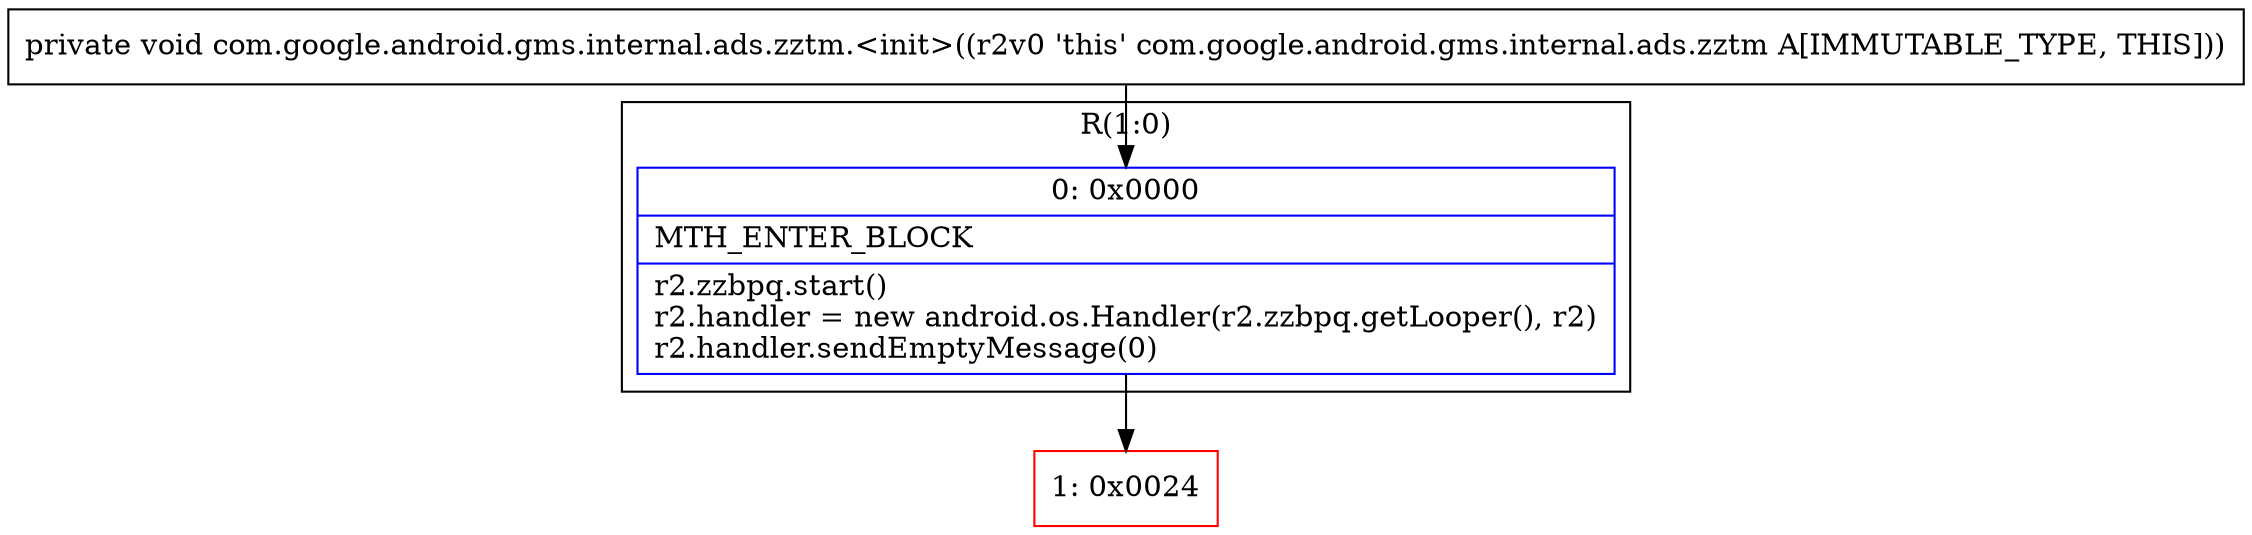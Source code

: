 digraph "CFG forcom.google.android.gms.internal.ads.zztm.\<init\>()V" {
subgraph cluster_Region_403859011 {
label = "R(1:0)";
node [shape=record,color=blue];
Node_0 [shape=record,label="{0\:\ 0x0000|MTH_ENTER_BLOCK\l|r2.zzbpq.start()\lr2.handler = new android.os.Handler(r2.zzbpq.getLooper(), r2)\lr2.handler.sendEmptyMessage(0)\l}"];
}
Node_1 [shape=record,color=red,label="{1\:\ 0x0024}"];
MethodNode[shape=record,label="{private void com.google.android.gms.internal.ads.zztm.\<init\>((r2v0 'this' com.google.android.gms.internal.ads.zztm A[IMMUTABLE_TYPE, THIS])) }"];
MethodNode -> Node_0;
Node_0 -> Node_1;
}

